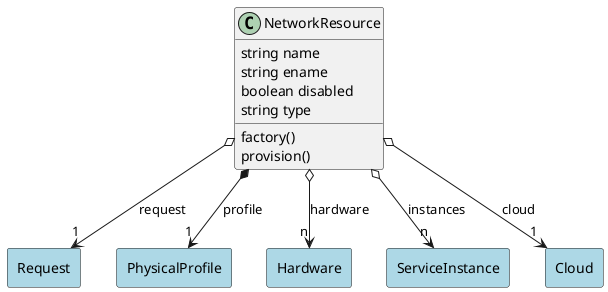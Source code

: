 @startuml

class "NetworkResource" as Model {
 string name
 string ename
 boolean disabled
 string type

 factory()
 provision()
 
}

rectangle "Request" as Request #lightblue {
}

Model o--> "1" Request : request


rectangle "PhysicalProfile" as PhysicalProfile #lightblue {
}

Model *--> "1" PhysicalProfile : profile


rectangle "Hardware" as Hardware #lightblue {
}

Model o--> "n" Hardware : hardware


rectangle "ServiceInstance" as ServiceInstance #lightblue {
}

Model o--> "n" ServiceInstance : instances


rectangle "Cloud" as Cloud #lightblue {
}

Model o--> "1" Cloud : cloud





@enduml
